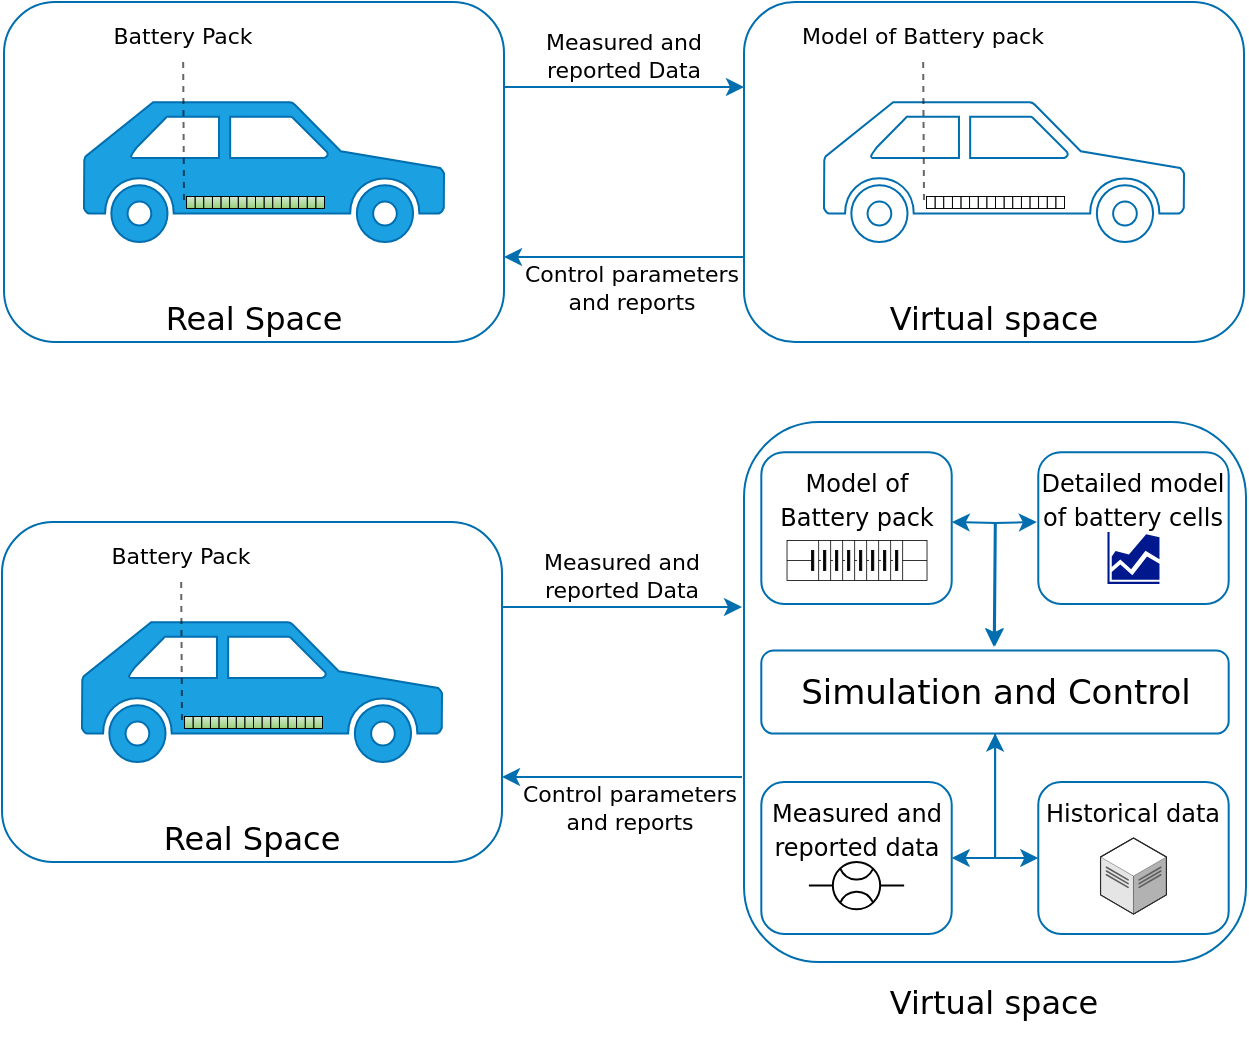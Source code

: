 <mxfile version="16.5.1" type="device"><diagram id="9Pf2WeDbZRvOZ0DU2Ds4" name="Page-1"><mxGraphModel dx="1162" dy="681" grid="1" gridSize="10" guides="1" tooltips="1" connect="1" arrows="1" fold="1" page="1" pageScale="1" pageWidth="1169" pageHeight="827" math="0" shadow="0"><root><mxCell id="0"/><mxCell id="1" parent="0"/><mxCell id="1CQtbHR3CxFT3fjUFgB6-38" value="" style="group" vertex="1" connectable="0" parent="1"><mxGeometry x="30" y="220" width="250" height="170" as="geometry"/></mxCell><mxCell id="1CQtbHR3CxFT3fjUFgB6-1" value="" style="shape=mxgraph.signs.transportation.car_3;html=1;pointerEvents=1;fillColor=#1ba1e2;strokeColor=#006EAF;verticalLabelPosition=bottom;verticalAlign=top;align=center;flipV=0;flipH=1;fontColor=#ffffff;" vertex="1" parent="1CQtbHR3CxFT3fjUFgB6-38"><mxGeometry x="40" y="50" width="180" height="70" as="geometry"/></mxCell><mxCell id="1CQtbHR3CxFT3fjUFgB6-28" value="" style="group;fillColor=#d5e8d4;strokeColor=default;gradientColor=#97d077;strokeWidth=0.4;" vertex="1" connectable="0" parent="1CQtbHR3CxFT3fjUFgB6-38"><mxGeometry x="91" y="97" width="69" height="6" as="geometry"/></mxCell><mxCell id="1CQtbHR3CxFT3fjUFgB6-10" value="" style="rounded=0;whiteSpace=wrap;html=1;fillColor=none;strokeColor=default;strokeWidth=0.4;" vertex="1" parent="1CQtbHR3CxFT3fjUFgB6-28"><mxGeometry width="4.312" height="6" as="geometry"/></mxCell><mxCell id="1CQtbHR3CxFT3fjUFgB6-13" value="" style="rounded=0;whiteSpace=wrap;html=1;fillColor=none;strokeColor=default;strokeWidth=0.4;" vertex="1" parent="1CQtbHR3CxFT3fjUFgB6-28"><mxGeometry x="4.312" width="4.312" height="6" as="geometry"/></mxCell><mxCell id="1CQtbHR3CxFT3fjUFgB6-14" value="" style="rounded=0;whiteSpace=wrap;html=1;fillColor=none;strokeColor=default;strokeWidth=0.4;" vertex="1" parent="1CQtbHR3CxFT3fjUFgB6-28"><mxGeometry x="8.625" width="4.312" height="6" as="geometry"/></mxCell><mxCell id="1CQtbHR3CxFT3fjUFgB6-15" value="" style="rounded=0;whiteSpace=wrap;html=1;fillColor=none;strokeColor=default;strokeWidth=0.4;" vertex="1" parent="1CQtbHR3CxFT3fjUFgB6-28"><mxGeometry x="12.937" width="4.312" height="6" as="geometry"/></mxCell><mxCell id="1CQtbHR3CxFT3fjUFgB6-16" value="" style="rounded=0;whiteSpace=wrap;html=1;fillColor=none;strokeColor=default;strokeWidth=0.4;" vertex="1" parent="1CQtbHR3CxFT3fjUFgB6-28"><mxGeometry x="17.25" width="4.312" height="6" as="geometry"/></mxCell><mxCell id="1CQtbHR3CxFT3fjUFgB6-17" value="" style="rounded=0;whiteSpace=wrap;html=1;fillColor=none;strokeColor=default;strokeWidth=0.4;" vertex="1" parent="1CQtbHR3CxFT3fjUFgB6-28"><mxGeometry x="21.562" width="4.312" height="6" as="geometry"/></mxCell><mxCell id="1CQtbHR3CxFT3fjUFgB6-18" value="" style="rounded=0;whiteSpace=wrap;html=1;fillColor=none;strokeColor=default;strokeWidth=0.4;" vertex="1" parent="1CQtbHR3CxFT3fjUFgB6-28"><mxGeometry x="25.875" width="4.312" height="6" as="geometry"/></mxCell><mxCell id="1CQtbHR3CxFT3fjUFgB6-19" value="" style="rounded=0;whiteSpace=wrap;html=1;fillColor=none;strokeColor=default;strokeWidth=0.4;" vertex="1" parent="1CQtbHR3CxFT3fjUFgB6-28"><mxGeometry x="30.187" width="4.312" height="6" as="geometry"/></mxCell><mxCell id="1CQtbHR3CxFT3fjUFgB6-20" value="" style="rounded=0;whiteSpace=wrap;html=1;fillColor=none;strokeColor=default;strokeWidth=0.4;" vertex="1" parent="1CQtbHR3CxFT3fjUFgB6-28"><mxGeometry x="34.5" width="4.312" height="6" as="geometry"/></mxCell><mxCell id="1CQtbHR3CxFT3fjUFgB6-21" value="" style="rounded=0;whiteSpace=wrap;html=1;fillColor=none;strokeColor=default;strokeWidth=0.4;" vertex="1" parent="1CQtbHR3CxFT3fjUFgB6-28"><mxGeometry x="38.812" width="4.312" height="6" as="geometry"/></mxCell><mxCell id="1CQtbHR3CxFT3fjUFgB6-22" value="" style="rounded=0;whiteSpace=wrap;html=1;fillColor=none;strokeColor=default;strokeWidth=0.4;" vertex="1" parent="1CQtbHR3CxFT3fjUFgB6-28"><mxGeometry x="43.125" width="4.312" height="6" as="geometry"/></mxCell><mxCell id="1CQtbHR3CxFT3fjUFgB6-23" value="" style="rounded=0;whiteSpace=wrap;html=1;fillColor=none;strokeColor=default;strokeWidth=0.4;" vertex="1" parent="1CQtbHR3CxFT3fjUFgB6-28"><mxGeometry x="47.437" width="4.312" height="6" as="geometry"/></mxCell><mxCell id="1CQtbHR3CxFT3fjUFgB6-24" value="" style="rounded=0;whiteSpace=wrap;html=1;fillColor=none;strokeColor=default;strokeWidth=0.4;" vertex="1" parent="1CQtbHR3CxFT3fjUFgB6-28"><mxGeometry x="51.75" width="4.312" height="6" as="geometry"/></mxCell><mxCell id="1CQtbHR3CxFT3fjUFgB6-25" value="" style="rounded=0;whiteSpace=wrap;html=1;fillColor=none;strokeColor=default;strokeWidth=0.4;" vertex="1" parent="1CQtbHR3CxFT3fjUFgB6-28"><mxGeometry x="56.062" width="4.312" height="6" as="geometry"/></mxCell><mxCell id="1CQtbHR3CxFT3fjUFgB6-26" value="" style="rounded=0;whiteSpace=wrap;html=1;fillColor=none;strokeColor=default;strokeWidth=0.4;" vertex="1" parent="1CQtbHR3CxFT3fjUFgB6-28"><mxGeometry x="60.375" width="4.312" height="6" as="geometry"/></mxCell><mxCell id="1CQtbHR3CxFT3fjUFgB6-27" value="" style="rounded=0;whiteSpace=wrap;html=1;fillColor=none;strokeColor=default;strokeWidth=0.4;" vertex="1" parent="1CQtbHR3CxFT3fjUFgB6-28"><mxGeometry x="64.688" width="4.312" height="6" as="geometry"/></mxCell><mxCell id="5Mk0NGIccJT5grZcezYL-1" value="Real Space" style="rounded=1;whiteSpace=wrap;html=1;fillColor=none;fontColor=#000000;strokeColor=#006EAF;fontFamily=Dejavu Sans;verticalAlign=bottom;fontSize=16;" parent="1CQtbHR3CxFT3fjUFgB6-38" vertex="1"><mxGeometry width="250" height="170" as="geometry"/></mxCell><mxCell id="1CQtbHR3CxFT3fjUFgB6-37" style="orthogonalLoop=1;jettySize=auto;html=1;fontFamily=Dejavu Sans;fontSize=11;fontColor=#000000;entryX=0.36;entryY=0.588;entryDx=0;entryDy=0;entryPerimeter=0;endArrow=none;endFill=0;opacity=60;rounded=0;dashed=1;" edge="1" parent="1CQtbHR3CxFT3fjUFgB6-38" source="1CQtbHR3CxFT3fjUFgB6-36" target="5Mk0NGIccJT5grZcezYL-1"><mxGeometry relative="1" as="geometry"/></mxCell><mxCell id="1CQtbHR3CxFT3fjUFgB6-36" value="&lt;font style=&quot;font-size: 11px&quot;&gt;Battery Pack&lt;/font&gt;" style="text;html=1;strokeColor=none;fillColor=none;align=center;verticalAlign=middle;whiteSpace=wrap;rounded=0;fontFamily=Dejavu Sans;fontSize=16;fontColor=#000000;" vertex="1" parent="1CQtbHR3CxFT3fjUFgB6-38"><mxGeometry x="35" width="109" height="30" as="geometry"/></mxCell><mxCell id="1CQtbHR3CxFT3fjUFgB6-39" value="" style="group" vertex="1" connectable="0" parent="1"><mxGeometry x="400" y="220" width="250" height="170" as="geometry"/></mxCell><mxCell id="1CQtbHR3CxFT3fjUFgB6-40" value="" style="shape=mxgraph.signs.transportation.car_3;html=1;pointerEvents=1;fillColor=none;strokeColor=#006EAF;verticalLabelPosition=bottom;verticalAlign=top;align=center;flipV=0;flipH=1;fontColor=#ffffff;" vertex="1" parent="1CQtbHR3CxFT3fjUFgB6-39"><mxGeometry x="40" y="50" width="180" height="70" as="geometry"/></mxCell><mxCell id="1CQtbHR3CxFT3fjUFgB6-41" value="" style="group;fillColor=none;strokeColor=default;gradientColor=#97d077;strokeWidth=0.4;" vertex="1" connectable="0" parent="1CQtbHR3CxFT3fjUFgB6-39"><mxGeometry x="91" y="97" width="69" height="6" as="geometry"/></mxCell><mxCell id="1CQtbHR3CxFT3fjUFgB6-42" value="" style="rounded=0;whiteSpace=wrap;html=1;fillColor=none;strokeColor=default;strokeWidth=0.4;" vertex="1" parent="1CQtbHR3CxFT3fjUFgB6-41"><mxGeometry width="4.312" height="6" as="geometry"/></mxCell><mxCell id="1CQtbHR3CxFT3fjUFgB6-43" value="" style="rounded=0;whiteSpace=wrap;html=1;fillColor=none;strokeColor=default;strokeWidth=0.4;" vertex="1" parent="1CQtbHR3CxFT3fjUFgB6-41"><mxGeometry x="4.312" width="4.312" height="6" as="geometry"/></mxCell><mxCell id="1CQtbHR3CxFT3fjUFgB6-44" value="" style="rounded=0;whiteSpace=wrap;html=1;fillColor=none;strokeColor=default;strokeWidth=0.4;" vertex="1" parent="1CQtbHR3CxFT3fjUFgB6-41"><mxGeometry x="8.625" width="4.312" height="6" as="geometry"/></mxCell><mxCell id="1CQtbHR3CxFT3fjUFgB6-45" value="" style="rounded=0;whiteSpace=wrap;html=1;fillColor=none;strokeColor=default;strokeWidth=0.4;" vertex="1" parent="1CQtbHR3CxFT3fjUFgB6-41"><mxGeometry x="12.937" width="4.312" height="6" as="geometry"/></mxCell><mxCell id="1CQtbHR3CxFT3fjUFgB6-46" value="" style="rounded=0;whiteSpace=wrap;html=1;fillColor=none;strokeColor=default;strokeWidth=0.4;" vertex="1" parent="1CQtbHR3CxFT3fjUFgB6-41"><mxGeometry x="17.25" width="4.312" height="6" as="geometry"/></mxCell><mxCell id="1CQtbHR3CxFT3fjUFgB6-47" value="" style="rounded=0;whiteSpace=wrap;html=1;fillColor=none;strokeColor=default;strokeWidth=0.4;" vertex="1" parent="1CQtbHR3CxFT3fjUFgB6-41"><mxGeometry x="21.562" width="4.312" height="6" as="geometry"/></mxCell><mxCell id="1CQtbHR3CxFT3fjUFgB6-48" value="" style="rounded=0;whiteSpace=wrap;html=1;fillColor=none;strokeColor=default;strokeWidth=0.4;" vertex="1" parent="1CQtbHR3CxFT3fjUFgB6-41"><mxGeometry x="25.875" width="4.312" height="6" as="geometry"/></mxCell><mxCell id="1CQtbHR3CxFT3fjUFgB6-49" value="" style="rounded=0;whiteSpace=wrap;html=1;fillColor=none;strokeColor=default;strokeWidth=0.4;" vertex="1" parent="1CQtbHR3CxFT3fjUFgB6-41"><mxGeometry x="30.187" width="4.312" height="6" as="geometry"/></mxCell><mxCell id="1CQtbHR3CxFT3fjUFgB6-50" value="" style="rounded=0;whiteSpace=wrap;html=1;fillColor=none;strokeColor=default;strokeWidth=0.4;" vertex="1" parent="1CQtbHR3CxFT3fjUFgB6-41"><mxGeometry x="34.5" width="4.312" height="6" as="geometry"/></mxCell><mxCell id="1CQtbHR3CxFT3fjUFgB6-51" value="" style="rounded=0;whiteSpace=wrap;html=1;fillColor=none;strokeColor=default;strokeWidth=0.4;" vertex="1" parent="1CQtbHR3CxFT3fjUFgB6-41"><mxGeometry x="38.812" width="4.312" height="6" as="geometry"/></mxCell><mxCell id="1CQtbHR3CxFT3fjUFgB6-52" value="" style="rounded=0;whiteSpace=wrap;html=1;fillColor=none;strokeColor=default;strokeWidth=0.4;" vertex="1" parent="1CQtbHR3CxFT3fjUFgB6-41"><mxGeometry x="43.125" width="4.312" height="6" as="geometry"/></mxCell><mxCell id="1CQtbHR3CxFT3fjUFgB6-53" value="" style="rounded=0;whiteSpace=wrap;html=1;fillColor=none;strokeColor=default;strokeWidth=0.4;" vertex="1" parent="1CQtbHR3CxFT3fjUFgB6-41"><mxGeometry x="47.437" width="4.312" height="6" as="geometry"/></mxCell><mxCell id="1CQtbHR3CxFT3fjUFgB6-54" value="" style="rounded=0;whiteSpace=wrap;html=1;fillColor=none;strokeColor=default;strokeWidth=0.4;" vertex="1" parent="1CQtbHR3CxFT3fjUFgB6-41"><mxGeometry x="51.75" width="4.312" height="6" as="geometry"/></mxCell><mxCell id="1CQtbHR3CxFT3fjUFgB6-55" value="" style="rounded=0;whiteSpace=wrap;html=1;fillColor=none;strokeColor=default;strokeWidth=0.4;" vertex="1" parent="1CQtbHR3CxFT3fjUFgB6-41"><mxGeometry x="56.062" width="4.312" height="6" as="geometry"/></mxCell><mxCell id="1CQtbHR3CxFT3fjUFgB6-56" value="" style="rounded=0;whiteSpace=wrap;html=1;fillColor=none;strokeColor=default;strokeWidth=0.4;" vertex="1" parent="1CQtbHR3CxFT3fjUFgB6-41"><mxGeometry x="60.375" width="4.312" height="6" as="geometry"/></mxCell><mxCell id="1CQtbHR3CxFT3fjUFgB6-57" value="" style="rounded=0;whiteSpace=wrap;html=1;fillColor=none;strokeColor=default;strokeWidth=0.4;" vertex="1" parent="1CQtbHR3CxFT3fjUFgB6-41"><mxGeometry x="64.688" width="4.312" height="6" as="geometry"/></mxCell><mxCell id="1CQtbHR3CxFT3fjUFgB6-58" value="Virtual space" style="rounded=1;whiteSpace=wrap;html=1;fillColor=none;fontColor=#000000;strokeColor=#006EAF;fontFamily=Dejavu Sans;verticalAlign=bottom;fontSize=16;" vertex="1" parent="1CQtbHR3CxFT3fjUFgB6-39"><mxGeometry width="250" height="170" as="geometry"/></mxCell><mxCell id="1CQtbHR3CxFT3fjUFgB6-59" style="orthogonalLoop=1;jettySize=auto;html=1;fontFamily=Dejavu Sans;fontSize=11;fontColor=#000000;entryX=0.36;entryY=0.588;entryDx=0;entryDy=0;entryPerimeter=0;endArrow=none;endFill=0;opacity=60;rounded=0;dashed=1;" edge="1" parent="1CQtbHR3CxFT3fjUFgB6-39" source="1CQtbHR3CxFT3fjUFgB6-60" target="1CQtbHR3CxFT3fjUFgB6-58"><mxGeometry relative="1" as="geometry"/></mxCell><mxCell id="1CQtbHR3CxFT3fjUFgB6-60" value="&lt;font style=&quot;font-size: 11px&quot;&gt;Model of Battery pack&lt;/font&gt;" style="text;html=1;strokeColor=none;fillColor=none;align=center;verticalAlign=middle;whiteSpace=wrap;rounded=0;fontFamily=Dejavu Sans;fontSize=16;fontColor=#000000;" vertex="1" parent="1CQtbHR3CxFT3fjUFgB6-39"><mxGeometry x="27" width="125" height="30" as="geometry"/></mxCell><mxCell id="1CQtbHR3CxFT3fjUFgB6-61" style="edgeStyle=none;rounded=0;orthogonalLoop=1;jettySize=auto;html=1;entryX=0;entryY=0.25;entryDx=0;entryDy=0;fontFamily=Dejavu Sans;fontSize=11;fontColor=#000000;endArrow=classic;endFill=1;exitX=1;exitY=0.25;exitDx=0;exitDy=0;fillColor=#1ba1e2;strokeColor=#006EAF;" edge="1" parent="1" source="5Mk0NGIccJT5grZcezYL-1" target="1CQtbHR3CxFT3fjUFgB6-58"><mxGeometry relative="1" as="geometry"/></mxCell><mxCell id="1CQtbHR3CxFT3fjUFgB6-62" style="edgeStyle=none;rounded=0;orthogonalLoop=1;jettySize=auto;html=1;fontFamily=Dejavu Sans;fontSize=11;fontColor=#000000;endArrow=classic;endFill=1;exitX=0;exitY=0.75;exitDx=0;exitDy=0;entryX=1;entryY=0.75;entryDx=0;entryDy=0;fillColor=#1ba1e2;strokeColor=#006EAF;" edge="1" parent="1" source="1CQtbHR3CxFT3fjUFgB6-58" target="5Mk0NGIccJT5grZcezYL-1"><mxGeometry relative="1" as="geometry"><mxPoint x="280" y="350" as="targetPoint"/></mxGeometry></mxCell><mxCell id="1CQtbHR3CxFT3fjUFgB6-63" value="Measured and reported Data" style="text;html=1;strokeColor=none;fillColor=none;align=center;verticalAlign=middle;whiteSpace=wrap;rounded=0;fontFamily=Dejavu Sans;fontSize=11;fontColor=#000000;" vertex="1" parent="1"><mxGeometry x="290" y="227" width="100" height="40" as="geometry"/></mxCell><mxCell id="1CQtbHR3CxFT3fjUFgB6-64" value="Control parameters and reports" style="text;html=1;strokeColor=none;fillColor=none;align=center;verticalAlign=middle;whiteSpace=wrap;rounded=0;fontFamily=Dejavu Sans;fontSize=11;fontColor=#000000;" vertex="1" parent="1"><mxGeometry x="289" y="343" width="110" height="40" as="geometry"/></mxCell><mxCell id="1CQtbHR3CxFT3fjUFgB6-65" value="" style="group" vertex="1" connectable="0" parent="1"><mxGeometry x="29" y="480" width="250" height="170" as="geometry"/></mxCell><mxCell id="1CQtbHR3CxFT3fjUFgB6-66" value="" style="shape=mxgraph.signs.transportation.car_3;html=1;pointerEvents=1;fillColor=#1ba1e2;strokeColor=#006EAF;verticalLabelPosition=bottom;verticalAlign=top;align=center;flipV=0;flipH=1;fontColor=#ffffff;" vertex="1" parent="1CQtbHR3CxFT3fjUFgB6-65"><mxGeometry x="40" y="50" width="180" height="70" as="geometry"/></mxCell><mxCell id="1CQtbHR3CxFT3fjUFgB6-67" value="" style="group;fillColor=#d5e8d4;strokeColor=default;gradientColor=#97d077;strokeWidth=0.4;" vertex="1" connectable="0" parent="1CQtbHR3CxFT3fjUFgB6-65"><mxGeometry x="91" y="97" width="69" height="6" as="geometry"/></mxCell><mxCell id="1CQtbHR3CxFT3fjUFgB6-68" value="" style="rounded=0;whiteSpace=wrap;html=1;fillColor=none;strokeColor=default;strokeWidth=0.4;" vertex="1" parent="1CQtbHR3CxFT3fjUFgB6-67"><mxGeometry width="4.312" height="6" as="geometry"/></mxCell><mxCell id="1CQtbHR3CxFT3fjUFgB6-69" value="" style="rounded=0;whiteSpace=wrap;html=1;fillColor=none;strokeColor=default;strokeWidth=0.4;" vertex="1" parent="1CQtbHR3CxFT3fjUFgB6-67"><mxGeometry x="4.312" width="4.312" height="6" as="geometry"/></mxCell><mxCell id="1CQtbHR3CxFT3fjUFgB6-70" value="" style="rounded=0;whiteSpace=wrap;html=1;fillColor=none;strokeColor=default;strokeWidth=0.4;" vertex="1" parent="1CQtbHR3CxFT3fjUFgB6-67"><mxGeometry x="8.625" width="4.312" height="6" as="geometry"/></mxCell><mxCell id="1CQtbHR3CxFT3fjUFgB6-71" value="" style="rounded=0;whiteSpace=wrap;html=1;fillColor=none;strokeColor=default;strokeWidth=0.4;" vertex="1" parent="1CQtbHR3CxFT3fjUFgB6-67"><mxGeometry x="12.937" width="4.312" height="6" as="geometry"/></mxCell><mxCell id="1CQtbHR3CxFT3fjUFgB6-72" value="" style="rounded=0;whiteSpace=wrap;html=1;fillColor=none;strokeColor=default;strokeWidth=0.4;" vertex="1" parent="1CQtbHR3CxFT3fjUFgB6-67"><mxGeometry x="17.25" width="4.312" height="6" as="geometry"/></mxCell><mxCell id="1CQtbHR3CxFT3fjUFgB6-73" value="" style="rounded=0;whiteSpace=wrap;html=1;fillColor=none;strokeColor=default;strokeWidth=0.4;" vertex="1" parent="1CQtbHR3CxFT3fjUFgB6-67"><mxGeometry x="21.562" width="4.312" height="6" as="geometry"/></mxCell><mxCell id="1CQtbHR3CxFT3fjUFgB6-74" value="" style="rounded=0;whiteSpace=wrap;html=1;fillColor=none;strokeColor=default;strokeWidth=0.4;" vertex="1" parent="1CQtbHR3CxFT3fjUFgB6-67"><mxGeometry x="25.875" width="4.312" height="6" as="geometry"/></mxCell><mxCell id="1CQtbHR3CxFT3fjUFgB6-75" value="" style="rounded=0;whiteSpace=wrap;html=1;fillColor=none;strokeColor=default;strokeWidth=0.4;" vertex="1" parent="1CQtbHR3CxFT3fjUFgB6-67"><mxGeometry x="30.187" width="4.312" height="6" as="geometry"/></mxCell><mxCell id="1CQtbHR3CxFT3fjUFgB6-76" value="" style="rounded=0;whiteSpace=wrap;html=1;fillColor=none;strokeColor=default;strokeWidth=0.4;" vertex="1" parent="1CQtbHR3CxFT3fjUFgB6-67"><mxGeometry x="34.5" width="4.312" height="6" as="geometry"/></mxCell><mxCell id="1CQtbHR3CxFT3fjUFgB6-77" value="" style="rounded=0;whiteSpace=wrap;html=1;fillColor=none;strokeColor=default;strokeWidth=0.4;" vertex="1" parent="1CQtbHR3CxFT3fjUFgB6-67"><mxGeometry x="38.812" width="4.312" height="6" as="geometry"/></mxCell><mxCell id="1CQtbHR3CxFT3fjUFgB6-78" value="" style="rounded=0;whiteSpace=wrap;html=1;fillColor=none;strokeColor=default;strokeWidth=0.4;" vertex="1" parent="1CQtbHR3CxFT3fjUFgB6-67"><mxGeometry x="43.125" width="4.312" height="6" as="geometry"/></mxCell><mxCell id="1CQtbHR3CxFT3fjUFgB6-79" value="" style="rounded=0;whiteSpace=wrap;html=1;fillColor=none;strokeColor=default;strokeWidth=0.4;" vertex="1" parent="1CQtbHR3CxFT3fjUFgB6-67"><mxGeometry x="47.437" width="4.312" height="6" as="geometry"/></mxCell><mxCell id="1CQtbHR3CxFT3fjUFgB6-80" value="" style="rounded=0;whiteSpace=wrap;html=1;fillColor=none;strokeColor=default;strokeWidth=0.4;" vertex="1" parent="1CQtbHR3CxFT3fjUFgB6-67"><mxGeometry x="51.75" width="4.312" height="6" as="geometry"/></mxCell><mxCell id="1CQtbHR3CxFT3fjUFgB6-81" value="" style="rounded=0;whiteSpace=wrap;html=1;fillColor=none;strokeColor=default;strokeWidth=0.4;" vertex="1" parent="1CQtbHR3CxFT3fjUFgB6-67"><mxGeometry x="56.062" width="4.312" height="6" as="geometry"/></mxCell><mxCell id="1CQtbHR3CxFT3fjUFgB6-82" value="" style="rounded=0;whiteSpace=wrap;html=1;fillColor=none;strokeColor=default;strokeWidth=0.4;" vertex="1" parent="1CQtbHR3CxFT3fjUFgB6-67"><mxGeometry x="60.375" width="4.312" height="6" as="geometry"/></mxCell><mxCell id="1CQtbHR3CxFT3fjUFgB6-83" value="" style="rounded=0;whiteSpace=wrap;html=1;fillColor=none;strokeColor=default;strokeWidth=0.4;" vertex="1" parent="1CQtbHR3CxFT3fjUFgB6-67"><mxGeometry x="64.688" width="4.312" height="6" as="geometry"/></mxCell><mxCell id="1CQtbHR3CxFT3fjUFgB6-84" value="Real Space" style="rounded=1;whiteSpace=wrap;html=1;fillColor=none;fontColor=#000000;strokeColor=#006EAF;fontFamily=Dejavu Sans;verticalAlign=bottom;fontSize=16;" vertex="1" parent="1CQtbHR3CxFT3fjUFgB6-65"><mxGeometry width="250" height="170" as="geometry"/></mxCell><mxCell id="1CQtbHR3CxFT3fjUFgB6-85" style="orthogonalLoop=1;jettySize=auto;html=1;fontFamily=Dejavu Sans;fontSize=11;fontColor=#000000;entryX=0.36;entryY=0.588;entryDx=0;entryDy=0;entryPerimeter=0;endArrow=none;endFill=0;opacity=60;rounded=0;dashed=1;" edge="1" parent="1CQtbHR3CxFT3fjUFgB6-65" source="1CQtbHR3CxFT3fjUFgB6-86" target="1CQtbHR3CxFT3fjUFgB6-84"><mxGeometry relative="1" as="geometry"/></mxCell><mxCell id="1CQtbHR3CxFT3fjUFgB6-86" value="&lt;font style=&quot;font-size: 11px&quot;&gt;Battery Pack&lt;/font&gt;" style="text;html=1;strokeColor=none;fillColor=none;align=center;verticalAlign=middle;whiteSpace=wrap;rounded=0;fontFamily=Dejavu Sans;fontSize=16;fontColor=#000000;" vertex="1" parent="1CQtbHR3CxFT3fjUFgB6-65"><mxGeometry x="35" width="109" height="30" as="geometry"/></mxCell><mxCell id="1CQtbHR3CxFT3fjUFgB6-87" style="edgeStyle=none;rounded=0;orthogonalLoop=1;jettySize=auto;html=1;entryX=0;entryY=0.25;entryDx=0;entryDy=0;fontFamily=Dejavu Sans;fontSize=11;fontColor=#000000;endArrow=classic;endFill=1;exitX=1;exitY=0.25;exitDx=0;exitDy=0;fillColor=#1ba1e2;strokeColor=#006EAF;" edge="1" parent="1"><mxGeometry relative="1" as="geometry"><mxPoint x="279.0" y="522.5" as="sourcePoint"/><mxPoint x="399" y="522.5" as="targetPoint"/></mxGeometry></mxCell><mxCell id="1CQtbHR3CxFT3fjUFgB6-88" style="edgeStyle=none;rounded=0;orthogonalLoop=1;jettySize=auto;html=1;fontFamily=Dejavu Sans;fontSize=11;fontColor=#000000;endArrow=classic;endFill=1;exitX=0;exitY=0.75;exitDx=0;exitDy=0;entryX=1;entryY=0.75;entryDx=0;entryDy=0;fillColor=#1ba1e2;strokeColor=#006EAF;" edge="1" parent="1"><mxGeometry relative="1" as="geometry"><mxPoint x="399" y="607.5" as="sourcePoint"/><mxPoint x="279.0" y="607.5" as="targetPoint"/></mxGeometry></mxCell><mxCell id="1CQtbHR3CxFT3fjUFgB6-89" value="Measured and reported Data" style="text;html=1;strokeColor=none;fillColor=none;align=center;verticalAlign=middle;whiteSpace=wrap;rounded=0;fontFamily=Dejavu Sans;fontSize=11;fontColor=#000000;" vertex="1" parent="1"><mxGeometry x="289" y="487" width="100" height="40" as="geometry"/></mxCell><mxCell id="1CQtbHR3CxFT3fjUFgB6-90" value="Control parameters and reports" style="text;html=1;strokeColor=none;fillColor=none;align=center;verticalAlign=middle;whiteSpace=wrap;rounded=0;fontFamily=Dejavu Sans;fontSize=11;fontColor=#000000;" vertex="1" parent="1"><mxGeometry x="288" y="603" width="110" height="40" as="geometry"/></mxCell><mxCell id="1CQtbHR3CxFT3fjUFgB6-113" value="" style="group" vertex="1" connectable="0" parent="1"><mxGeometry x="400" y="440" width="251" height="270" as="geometry"/></mxCell><mxCell id="1CQtbHR3CxFT3fjUFgB6-114" value="" style="rounded=1;whiteSpace=wrap;html=1;strokeColor=#006EAF;fillColor=none;fontColor=#000000;verticalAlign=middle;fontFamily=Dejavu Sans;fontSize=14;" vertex="1" parent="1CQtbHR3CxFT3fjUFgB6-113"><mxGeometry y="-10" width="251" height="270" as="geometry"/></mxCell><mxCell id="1CQtbHR3CxFT3fjUFgB6-115" value="&lt;font style=&quot;font-size: 17px;&quot;&gt;Simulation and Control&lt;/font&gt;" style="rounded=1;whiteSpace=wrap;html=1;strokeColor=#006EAF;fillColor=none;fontColor=#000000;verticalAlign=middle;fontFamily=Dejavu Sans;fontSize=17;" vertex="1" parent="1CQtbHR3CxFT3fjUFgB6-113"><mxGeometry x="8.65" y="104.22" width="233.69" height="41.57" as="geometry"/></mxCell><mxCell id="1CQtbHR3CxFT3fjUFgB6-116" value="&lt;font style=&quot;font-size: 12px&quot;&gt;Measured and reported data&lt;/font&gt;" style="rounded=1;whiteSpace=wrap;html=1;strokeColor=#006EAF;fillColor=none;fontColor=#000000;verticalAlign=top;fontFamily=Dejavu Sans;fontSize=14;" vertex="1" parent="1CQtbHR3CxFT3fjUFgB6-113"><mxGeometry x="8.655" y="170.039" width="95.207" height="75.909" as="geometry"/></mxCell><mxCell id="1CQtbHR3CxFT3fjUFgB6-117" style="edgeStyle=orthogonalEdgeStyle;rounded=0;orthogonalLoop=1;jettySize=auto;html=1;entryX=1;entryY=0.5;entryDx=0;entryDy=0;fontFamily=Dejavu Sans;fontSize=14;fontColor=#000000;startArrow=none;startFill=0;endArrow=classic;endFill=1;strokeColor=#006EAF;fillColor=#1ba1e2;" edge="1" parent="1CQtbHR3CxFT3fjUFgB6-113" source="1CQtbHR3CxFT3fjUFgB6-115" target="1CQtbHR3CxFT3fjUFgB6-116"><mxGeometry relative="1" as="geometry"/></mxCell><mxCell id="1CQtbHR3CxFT3fjUFgB6-118" value="&lt;font style=&quot;font-size: 12px&quot;&gt;Historical data&lt;/font&gt;" style="rounded=1;whiteSpace=wrap;html=1;strokeColor=#006EAF;fillColor=none;fontColor=#000000;verticalAlign=top;fontFamily=Dejavu Sans;fontSize=14;" vertex="1" parent="1CQtbHR3CxFT3fjUFgB6-113"><mxGeometry x="147.138" y="170.049" width="95.207" height="75.909" as="geometry"/></mxCell><mxCell id="1CQtbHR3CxFT3fjUFgB6-119" style="edgeStyle=orthogonalEdgeStyle;rounded=0;orthogonalLoop=1;jettySize=auto;html=1;entryX=0;entryY=0.5;entryDx=0;entryDy=0;fontFamily=Dejavu Sans;fontSize=14;fontColor=#000000;startArrow=classic;startFill=1;endArrow=classic;endFill=1;strokeColor=#006EAF;fillColor=#1ba1e2;" edge="1" parent="1CQtbHR3CxFT3fjUFgB6-113" source="1CQtbHR3CxFT3fjUFgB6-115" target="1CQtbHR3CxFT3fjUFgB6-118"><mxGeometry relative="1" as="geometry"/></mxCell><mxCell id="1CQtbHR3CxFT3fjUFgB6-120" value="" style="verticalLabelPosition=bottom;aspect=fixed;html=1;verticalAlign=top;strokeColor=#000000;fillColor=#000000;align=center;outlineConnect=0;shape=mxgraph.fluid_power.x11910;points=[[0.5,0,0],[0.5,1,0]];fontFamily=Dejavu Sans;fontSize=14;fontColor=#000000;rotation=90;" vertex="1" parent="1CQtbHR3CxFT3fjUFgB6-113"><mxGeometry x="44.408" y="198.002" width="23.692" height="47.612" as="geometry"/></mxCell><mxCell id="1CQtbHR3CxFT3fjUFgB6-121" value="" style="verticalLabelPosition=bottom;html=1;verticalAlign=top;strokeWidth=1;align=center;outlineConnect=0;dashed=0;outlineConnect=0;shape=mxgraph.aws3d.dataCenter;strokeColor=#5E5E5E;aspect=fixed;fontFamily=Dejavu Sans;fontSize=14;fontColor=#000000;fillColor=default;" vertex="1" parent="1CQtbHR3CxFT3fjUFgB6-113"><mxGeometry x="178.258" y="198.002" width="32.974" height="38.069" as="geometry"/></mxCell><mxCell id="1CQtbHR3CxFT3fjUFgB6-126" value="" style="sketch=0;aspect=fixed;pointerEvents=1;shadow=0;dashed=0;html=1;strokeColor=none;labelPosition=center;verticalLabelPosition=bottom;verticalAlign=top;align=center;fillColor=#00188D;shape=mxgraph.mscae.general.graph;fontFamily=Dejavu Sans;fontSize=17;fontColor=#000000;" vertex="1" parent="1CQtbHR3CxFT3fjUFgB6-113"><mxGeometry x="181.74" y="45" width="26" height="26" as="geometry"/></mxCell><mxCell id="1CQtbHR3CxFT3fjUFgB6-131" style="edgeStyle=orthogonalEdgeStyle;rounded=0;orthogonalLoop=1;jettySize=auto;html=1;entryX=0;entryY=0.5;entryDx=0;entryDy=0;fontFamily=Dejavu Sans;fontSize=14;fontColor=#000000;startArrow=classic;startFill=1;endArrow=classic;endFill=1;strokeColor=#006EAF;fillColor=#1ba1e2;" edge="1" parent="1CQtbHR3CxFT3fjUFgB6-113"><mxGeometry relative="1" as="geometry"><mxPoint x="103.86" y="40.0" as="sourcePoint"/><mxPoint x="125.438" y="102.214" as="targetPoint"/></mxGeometry></mxCell><mxCell id="1CQtbHR3CxFT3fjUFgB6-122" value="&lt;span style=&quot;font-size: 12px&quot;&gt;Model of Battery pack&lt;/span&gt;" style="rounded=1;whiteSpace=wrap;html=1;strokeColor=#006EAF;fillColor=none;fontColor=#000000;verticalAlign=top;fontFamily=Dejavu Sans;fontSize=14;" vertex="1" parent="1"><mxGeometry x="408.655" y="445.079" width="95.207" height="75.909" as="geometry"/></mxCell><mxCell id="1CQtbHR3CxFT3fjUFgB6-123" value="&lt;font style=&quot;font-size: 12px&quot;&gt;Detailed model of battery cells&lt;/font&gt;" style="rounded=1;whiteSpace=wrap;html=1;strokeColor=#006EAF;fillColor=none;fontColor=#000000;verticalAlign=top;fontFamily=Dejavu Sans;fontSize=14;" vertex="1" parent="1"><mxGeometry x="547.138" y="445.089" width="95.207" height="75.909" as="geometry"/></mxCell><mxCell id="1CQtbHR3CxFT3fjUFgB6-124" value="" style="rounded=0;whiteSpace=wrap;html=1;fontFamily=Dejavu Sans;fontSize=17;fontColor=#000000;strokeColor=default;strokeWidth=0.4;fillColor=none;" vertex="1" parent="1"><mxGeometry x="421.26" y="489" width="70" height="20" as="geometry"/></mxCell><mxCell id="1CQtbHR3CxFT3fjUFgB6-125" value="" style="pointerEvents=1;verticalLabelPosition=bottom;shadow=0;dashed=0;align=center;html=1;verticalAlign=top;shape=mxgraph.electrical.miscellaneous.batteryStack;fontFamily=Dejavu Sans;fontSize=17;fontColor=#000000;strokeColor=default;strokeWidth=0.4;fillColor=none;" vertex="1" parent="1"><mxGeometry x="421.26" y="489" width="70" height="20" as="geometry"/></mxCell><mxCell id="1CQtbHR3CxFT3fjUFgB6-132" style="edgeStyle=orthogonalEdgeStyle;rounded=0;orthogonalLoop=1;jettySize=auto;html=1;entryX=0;entryY=0.5;entryDx=0;entryDy=0;fontFamily=Dejavu Sans;fontSize=14;fontColor=#000000;startArrow=classic;startFill=1;endArrow=classic;endFill=1;strokeColor=#006EAF;fillColor=#1ba1e2;" edge="1" parent="1"><mxGeometry relative="1" as="geometry"><mxPoint x="546.438" y="480.0" as="sourcePoint"/><mxPoint x="524.86" y="542.214" as="targetPoint"/></mxGeometry></mxCell><mxCell id="1CQtbHR3CxFT3fjUFgB6-133" value="Virtual space" style="text;html=1;strokeColor=none;fillColor=none;align=center;verticalAlign=middle;whiteSpace=wrap;rounded=0;fontFamily=Dejavu Sans;fontSize=16;fontColor=#000000;" vertex="1" parent="1"><mxGeometry x="470" y="700" width="110" height="40" as="geometry"/></mxCell></root></mxGraphModel></diagram></mxfile>